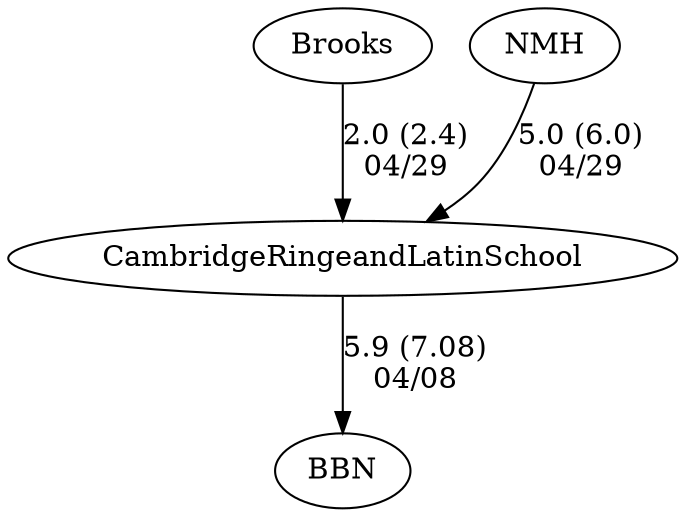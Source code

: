 digraph girls1foursCambridgeRingeandLatinSchool {Brooks [URL="girls1foursCambridgeRingeandLatinSchoolBrooks.html"];NMH [URL="girls1foursCambridgeRingeandLatinSchoolNMH.html"];BBN [URL="girls1foursCambridgeRingeandLatinSchoolBBN.html"];CambridgeRingeandLatinSchool [URL="girls1foursCambridgeRingeandLatinSchoolCambridgeRingeandLatinSchool.html"];NMH -> CambridgeRingeandLatinSchool[label="5.0 (6.0)
04/29", weight="95", tooltip="NEIRA Boys & Girls Fours,Northfield Mount Hermon, Brooks School, Cambridge Rindge & Latin			
Distance: Approx. 1250 Conditions: Significant head current, course slightly under the full 1500 m. Calm water and occasional drizzle.
None", URL="http://www.row2k.com/results/resultspage.cfm?UID=6B0B61A81F7CAE8C8A32C8CDB18E91ED&cat=5", random="random"]; 
Brooks -> CambridgeRingeandLatinSchool[label="2.0 (2.4)
04/29", weight="98", tooltip="NEIRA Boys & Girls Fours,Northfield Mount Hermon, Brooks School, Cambridge Rindge & Latin			
Distance: Approx. 1250 Conditions: Significant head current, course slightly under the full 1500 m. Calm water and occasional drizzle.
None", URL="http://www.row2k.com/results/resultspage.cfm?UID=6B0B61A81F7CAE8C8A32C8CDB18E91ED&cat=5", random="random"]; 
CambridgeRingeandLatinSchool -> BBN[label="5.9 (7.08)
04/08", weight="95", tooltip="NEIRA Boys & Girls Fours,Cambridge Mayor's Cup: CRLS vs. BB&N			
Distance: 1250 m Conditions: Brisk but bright and sunny, 10-15 mph cross-tail wind, becoming more cross and less tail over the afternoon. Order of races was boys/girls, 4/5V, 3V, 2V, 1V. Comments: All floating starts. Boys' 4/5V race started 1+ length over the line. 
The Mayor's Cup trophies for the 1V races stay with BB&N (boys) and CRLS (girls).
Thanks to BB&N and congratulations to all for a great day of early season racing!
None", URL="http://www.row2k.com/results/resultspage.cfm?UID=F97C64017C4CB0D51F42090A16048CB5&cat=5", random="random"]}